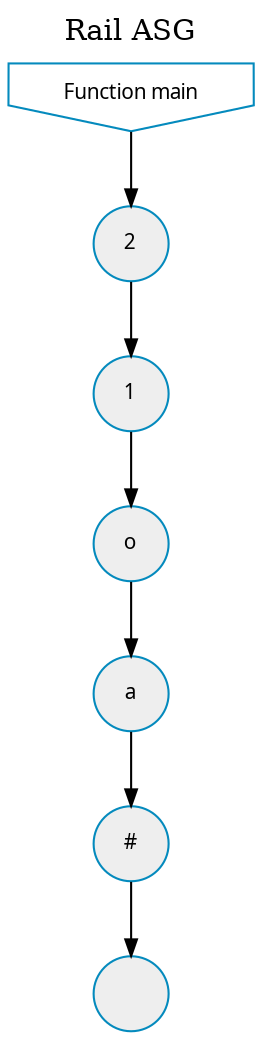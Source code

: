 digraph G {
	node [shape="circle",fontname=Courir,fontsize=10,style=filled,penwidth=1,fillcolor="#EEEEEE",color="#048ABD"]
	edge [color="#000000", arrowsize="0.8", fontsize=10, decorate=true]
	labelloc="t";
	label="Rail ASG";
	rankdir="TL";

	funcmain [shape="invhouse",fillcolor="none",label="Function main"]
	funcmain -> 1
	0 [label=""]
	1 [label="2"]
	1 -> 3
	2 [label="o"]
	2 -> 4
	3 [label="1"]
	3 -> 2
	4 [label="a"]
	4 -> 5
	5 [label="#"]
	5 -> 0
}